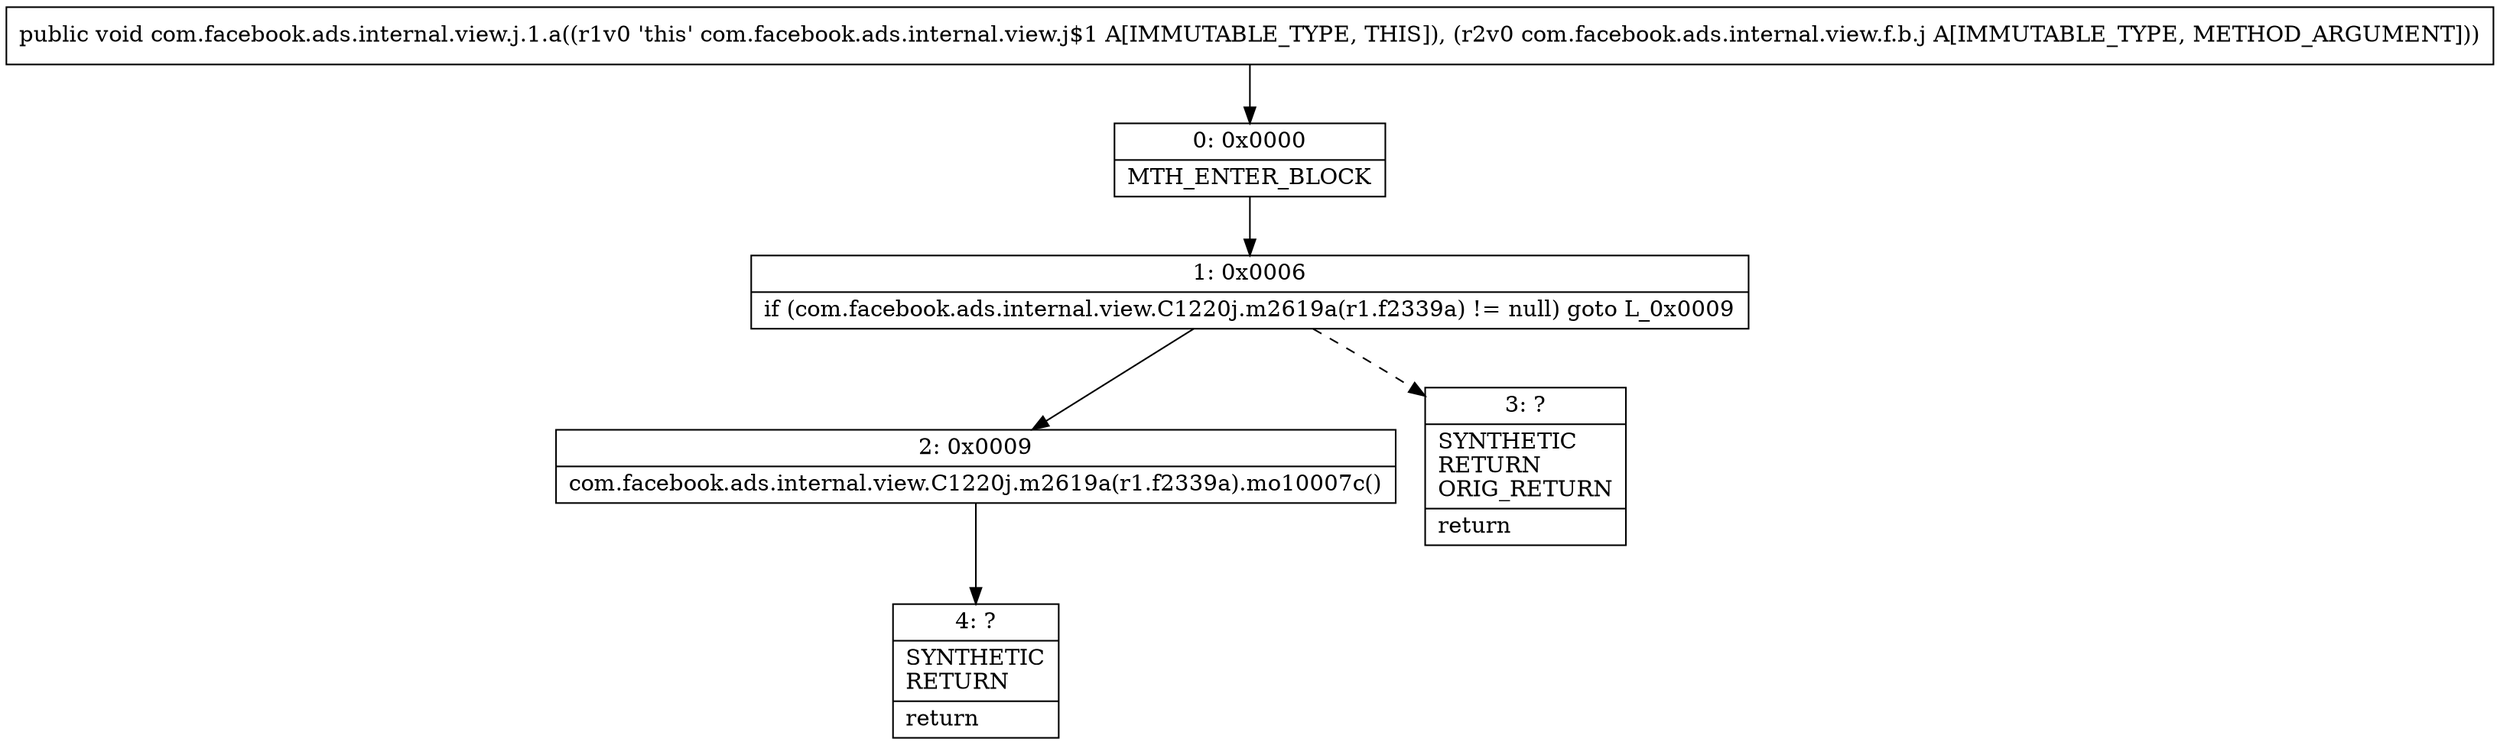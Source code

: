 digraph "CFG forcom.facebook.ads.internal.view.j.1.a(Lcom\/facebook\/ads\/internal\/view\/f\/b\/j;)V" {
Node_0 [shape=record,label="{0\:\ 0x0000|MTH_ENTER_BLOCK\l}"];
Node_1 [shape=record,label="{1\:\ 0x0006|if (com.facebook.ads.internal.view.C1220j.m2619a(r1.f2339a) != null) goto L_0x0009\l}"];
Node_2 [shape=record,label="{2\:\ 0x0009|com.facebook.ads.internal.view.C1220j.m2619a(r1.f2339a).mo10007c()\l}"];
Node_3 [shape=record,label="{3\:\ ?|SYNTHETIC\lRETURN\lORIG_RETURN\l|return\l}"];
Node_4 [shape=record,label="{4\:\ ?|SYNTHETIC\lRETURN\l|return\l}"];
MethodNode[shape=record,label="{public void com.facebook.ads.internal.view.j.1.a((r1v0 'this' com.facebook.ads.internal.view.j$1 A[IMMUTABLE_TYPE, THIS]), (r2v0 com.facebook.ads.internal.view.f.b.j A[IMMUTABLE_TYPE, METHOD_ARGUMENT])) }"];
MethodNode -> Node_0;
Node_0 -> Node_1;
Node_1 -> Node_2;
Node_1 -> Node_3[style=dashed];
Node_2 -> Node_4;
}

